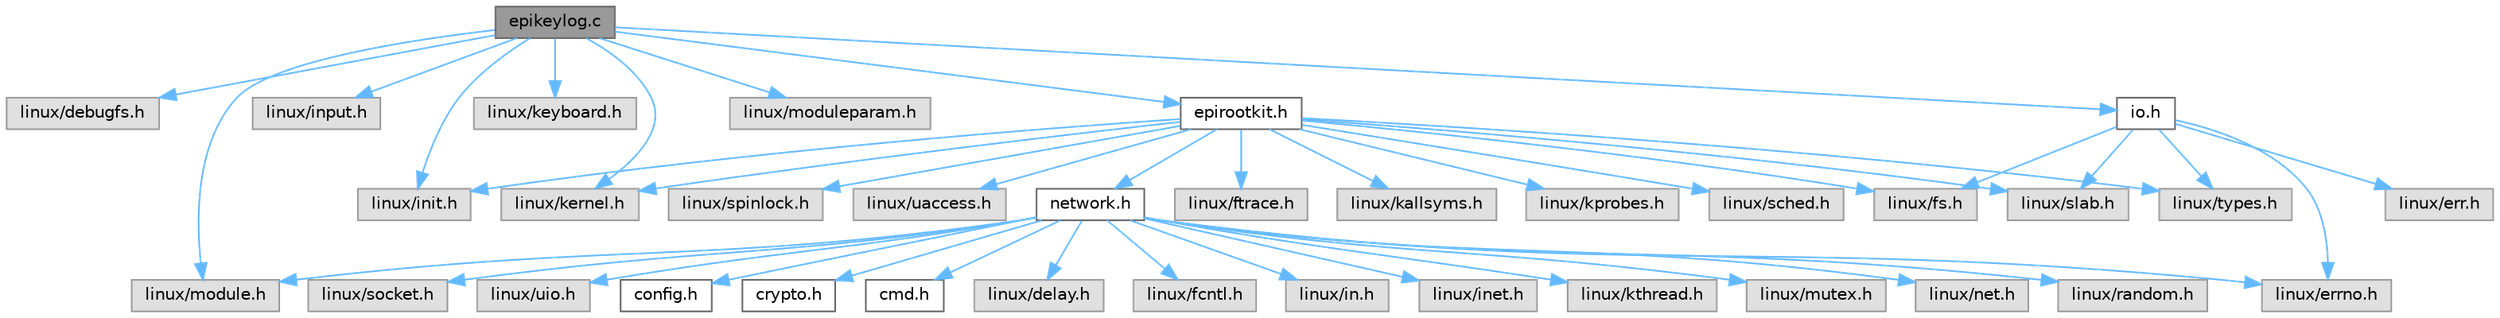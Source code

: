 digraph "epikeylog.c"
{
 // INTERACTIVE_SVG=YES
 // LATEX_PDF_SIZE
  bgcolor="transparent";
  edge [fontname=Helvetica,fontsize=10,labelfontname=Helvetica,labelfontsize=10];
  node [fontname=Helvetica,fontsize=10,shape=box,height=0.2,width=0.4];
  Node1 [id="Node000001",label="epikeylog.c",height=0.2,width=0.4,color="gray40", fillcolor="grey60", style="filled", fontcolor="black",tooltip=" "];
  Node1 -> Node2 [id="edge1_Node000001_Node000002",color="steelblue1",style="solid",tooltip=" "];
  Node2 [id="Node000002",label="linux/debugfs.h",height=0.2,width=0.4,color="grey60", fillcolor="#E0E0E0", style="filled",tooltip=" "];
  Node1 -> Node3 [id="edge2_Node000001_Node000003",color="steelblue1",style="solid",tooltip=" "];
  Node3 [id="Node000003",label="linux/init.h",height=0.2,width=0.4,color="grey60", fillcolor="#E0E0E0", style="filled",tooltip=" "];
  Node1 -> Node4 [id="edge3_Node000001_Node000004",color="steelblue1",style="solid",tooltip=" "];
  Node4 [id="Node000004",label="linux/input.h",height=0.2,width=0.4,color="grey60", fillcolor="#E0E0E0", style="filled",tooltip=" "];
  Node1 -> Node5 [id="edge4_Node000001_Node000005",color="steelblue1",style="solid",tooltip=" "];
  Node5 [id="Node000005",label="linux/kernel.h",height=0.2,width=0.4,color="grey60", fillcolor="#E0E0E0", style="filled",tooltip=" "];
  Node1 -> Node6 [id="edge5_Node000001_Node000006",color="steelblue1",style="solid",tooltip=" "];
  Node6 [id="Node000006",label="linux/keyboard.h",height=0.2,width=0.4,color="grey60", fillcolor="#E0E0E0", style="filled",tooltip=" "];
  Node1 -> Node7 [id="edge6_Node000001_Node000007",color="steelblue1",style="solid",tooltip=" "];
  Node7 [id="Node000007",label="linux/module.h",height=0.2,width=0.4,color="grey60", fillcolor="#E0E0E0", style="filled",tooltip=" "];
  Node1 -> Node8 [id="edge7_Node000001_Node000008",color="steelblue1",style="solid",tooltip=" "];
  Node8 [id="Node000008",label="linux/moduleparam.h",height=0.2,width=0.4,color="grey60", fillcolor="#E0E0E0", style="filled",tooltip=" "];
  Node1 -> Node9 [id="edge8_Node000001_Node000009",color="steelblue1",style="solid",tooltip=" "];
  Node9 [id="Node000009",label="epirootkit.h",height=0.2,width=0.4,color="grey40", fillcolor="white", style="filled",URL="$d0/dcb/epirootkit_8h.html",tooltip=" "];
  Node9 -> Node10 [id="edge9_Node000009_Node000010",color="steelblue1",style="solid",tooltip=" "];
  Node10 [id="Node000010",label="linux/fs.h",height=0.2,width=0.4,color="grey60", fillcolor="#E0E0E0", style="filled",tooltip=" "];
  Node9 -> Node11 [id="edge10_Node000009_Node000011",color="steelblue1",style="solid",tooltip=" "];
  Node11 [id="Node000011",label="linux/ftrace.h",height=0.2,width=0.4,color="grey60", fillcolor="#E0E0E0", style="filled",tooltip=" "];
  Node9 -> Node3 [id="edge11_Node000009_Node000003",color="steelblue1",style="solid",tooltip=" "];
  Node9 -> Node12 [id="edge12_Node000009_Node000012",color="steelblue1",style="solid",tooltip=" "];
  Node12 [id="Node000012",label="linux/kallsyms.h",height=0.2,width=0.4,color="grey60", fillcolor="#E0E0E0", style="filled",tooltip=" "];
  Node9 -> Node5 [id="edge13_Node000009_Node000005",color="steelblue1",style="solid",tooltip=" "];
  Node9 -> Node13 [id="edge14_Node000009_Node000013",color="steelblue1",style="solid",tooltip=" "];
  Node13 [id="Node000013",label="linux/kprobes.h",height=0.2,width=0.4,color="grey60", fillcolor="#E0E0E0", style="filled",tooltip=" "];
  Node9 -> Node14 [id="edge15_Node000009_Node000014",color="steelblue1",style="solid",tooltip=" "];
  Node14 [id="Node000014",label="linux/sched.h",height=0.2,width=0.4,color="grey60", fillcolor="#E0E0E0", style="filled",tooltip=" "];
  Node9 -> Node15 [id="edge16_Node000009_Node000015",color="steelblue1",style="solid",tooltip=" "];
  Node15 [id="Node000015",label="linux/slab.h",height=0.2,width=0.4,color="grey60", fillcolor="#E0E0E0", style="filled",tooltip=" "];
  Node9 -> Node16 [id="edge17_Node000009_Node000016",color="steelblue1",style="solid",tooltip=" "];
  Node16 [id="Node000016",label="linux/spinlock.h",height=0.2,width=0.4,color="grey60", fillcolor="#E0E0E0", style="filled",tooltip=" "];
  Node9 -> Node17 [id="edge18_Node000009_Node000017",color="steelblue1",style="solid",tooltip=" "];
  Node17 [id="Node000017",label="linux/types.h",height=0.2,width=0.4,color="grey60", fillcolor="#E0E0E0", style="filled",tooltip=" "];
  Node9 -> Node18 [id="edge19_Node000009_Node000018",color="steelblue1",style="solid",tooltip=" "];
  Node18 [id="Node000018",label="linux/uaccess.h",height=0.2,width=0.4,color="grey60", fillcolor="#E0E0E0", style="filled",tooltip=" "];
  Node9 -> Node19 [id="edge20_Node000009_Node000019",color="steelblue1",style="solid",tooltip=" "];
  Node19 [id="Node000019",label="network.h",height=0.2,width=0.4,color="grey40", fillcolor="white", style="filled",URL="$d9/d94/network_8h.html",tooltip=" "];
  Node19 -> Node20 [id="edge21_Node000019_Node000020",color="steelblue1",style="solid",tooltip=" "];
  Node20 [id="Node000020",label="linux/delay.h",height=0.2,width=0.4,color="grey60", fillcolor="#E0E0E0", style="filled",tooltip=" "];
  Node19 -> Node21 [id="edge22_Node000019_Node000021",color="steelblue1",style="solid",tooltip=" "];
  Node21 [id="Node000021",label="linux/errno.h",height=0.2,width=0.4,color="grey60", fillcolor="#E0E0E0", style="filled",tooltip=" "];
  Node19 -> Node22 [id="edge23_Node000019_Node000022",color="steelblue1",style="solid",tooltip=" "];
  Node22 [id="Node000022",label="linux/fcntl.h",height=0.2,width=0.4,color="grey60", fillcolor="#E0E0E0", style="filled",tooltip=" "];
  Node19 -> Node23 [id="edge24_Node000019_Node000023",color="steelblue1",style="solid",tooltip=" "];
  Node23 [id="Node000023",label="linux/in.h",height=0.2,width=0.4,color="grey60", fillcolor="#E0E0E0", style="filled",tooltip=" "];
  Node19 -> Node24 [id="edge25_Node000019_Node000024",color="steelblue1",style="solid",tooltip=" "];
  Node24 [id="Node000024",label="linux/inet.h",height=0.2,width=0.4,color="grey60", fillcolor="#E0E0E0", style="filled",tooltip=" "];
  Node19 -> Node25 [id="edge26_Node000019_Node000025",color="steelblue1",style="solid",tooltip=" "];
  Node25 [id="Node000025",label="linux/kthread.h",height=0.2,width=0.4,color="grey60", fillcolor="#E0E0E0", style="filled",tooltip=" "];
  Node19 -> Node7 [id="edge27_Node000019_Node000007",color="steelblue1",style="solid",tooltip=" "];
  Node19 -> Node26 [id="edge28_Node000019_Node000026",color="steelblue1",style="solid",tooltip=" "];
  Node26 [id="Node000026",label="linux/mutex.h",height=0.2,width=0.4,color="grey60", fillcolor="#E0E0E0", style="filled",tooltip=" "];
  Node19 -> Node27 [id="edge29_Node000019_Node000027",color="steelblue1",style="solid",tooltip=" "];
  Node27 [id="Node000027",label="linux/net.h",height=0.2,width=0.4,color="grey60", fillcolor="#E0E0E0", style="filled",tooltip=" "];
  Node19 -> Node28 [id="edge30_Node000019_Node000028",color="steelblue1",style="solid",tooltip=" "];
  Node28 [id="Node000028",label="linux/random.h",height=0.2,width=0.4,color="grey60", fillcolor="#E0E0E0", style="filled",tooltip=" "];
  Node19 -> Node29 [id="edge31_Node000019_Node000029",color="steelblue1",style="solid",tooltip=" "];
  Node29 [id="Node000029",label="linux/socket.h",height=0.2,width=0.4,color="grey60", fillcolor="#E0E0E0", style="filled",tooltip=" "];
  Node19 -> Node30 [id="edge32_Node000019_Node000030",color="steelblue1",style="solid",tooltip=" "];
  Node30 [id="Node000030",label="linux/uio.h",height=0.2,width=0.4,color="grey60", fillcolor="#E0E0E0", style="filled",tooltip=" "];
  Node19 -> Node31 [id="edge33_Node000019_Node000031",color="steelblue1",style="solid",tooltip=" "];
  Node31 [id="Node000031",label="config.h",height=0.2,width=0.4,color="grey40", fillcolor="white", style="filled",URL="$db/d16/config_8h.html",tooltip=" "];
  Node19 -> Node32 [id="edge34_Node000019_Node000032",color="steelblue1",style="solid",tooltip=" "];
  Node32 [id="Node000032",label="crypto.h",height=0.2,width=0.4,color="grey40", fillcolor="white", style="filled",URL="$da/da0/crypto_8h.html",tooltip=" "];
  Node19 -> Node33 [id="edge35_Node000019_Node000033",color="steelblue1",style="solid",tooltip=" "];
  Node33 [id="Node000033",label="cmd.h",height=0.2,width=0.4,color="grey40", fillcolor="white", style="filled",URL="$dd/d9f/cmd_8h.html",tooltip=" "];
  Node1 -> Node34 [id="edge36_Node000001_Node000034",color="steelblue1",style="solid",tooltip=" "];
  Node34 [id="Node000034",label="io.h",height=0.2,width=0.4,color="grey40", fillcolor="white", style="filled",URL="$dc/dac/io_8h.html",tooltip=" "];
  Node34 -> Node35 [id="edge37_Node000034_Node000035",color="steelblue1",style="solid",tooltip=" "];
  Node35 [id="Node000035",label="linux/err.h",height=0.2,width=0.4,color="grey60", fillcolor="#E0E0E0", style="filled",tooltip=" "];
  Node34 -> Node21 [id="edge38_Node000034_Node000021",color="steelblue1",style="solid",tooltip=" "];
  Node34 -> Node10 [id="edge39_Node000034_Node000010",color="steelblue1",style="solid",tooltip=" "];
  Node34 -> Node15 [id="edge40_Node000034_Node000015",color="steelblue1",style="solid",tooltip=" "];
  Node34 -> Node17 [id="edge41_Node000034_Node000017",color="steelblue1",style="solid",tooltip=" "];
}
